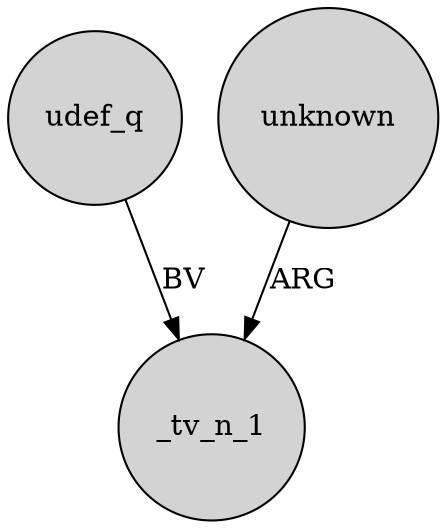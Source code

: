 digraph {
	node [shape=circle style=filled]
	udef_q -> _tv_n_1 [label=BV]
	unknown -> _tv_n_1 [label=ARG]
}
